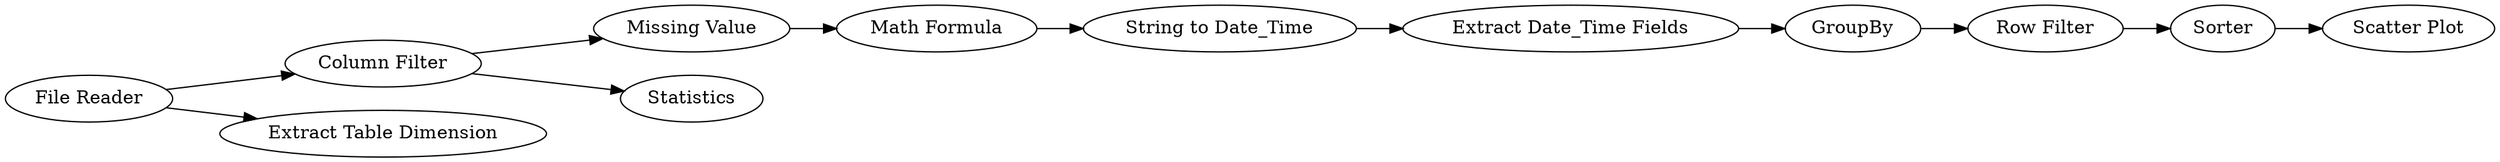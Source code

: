 digraph {
	1 [label="File Reader"]
	2 [label="Column Filter"]
	3 [label="Missing Value"]
	5 [label="Extract Date_Time Fields"]
	6 [label="String to Date_Time"]
	8 [label="Math Formula"]
	9 [label=GroupBy]
	10 [label=Statistics]
	11 [label=Sorter]
	12 [label="Scatter Plot"]
	13 [label="Row Filter"]
	14 [label="Extract Table Dimension"]
	1 -> 2
	1 -> 14
	2 -> 3
	2 -> 10
	3 -> 8
	5 -> 9
	6 -> 5
	8 -> 6
	9 -> 13
	11 -> 12
	13 -> 11
	rankdir=LR
}
